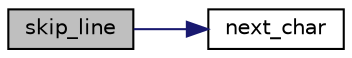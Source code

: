 digraph "skip_line"
{
  edge [fontname="Helvetica",fontsize="10",labelfontname="Helvetica",labelfontsize="10"];
  node [fontname="Helvetica",fontsize="10",shape=record];
  rankdir="LR";
  Node110 [label="skip_line",height=0.2,width=0.4,color="black", fillcolor="grey75", style="filled", fontcolor="black"];
  Node110 -> Node111 [color="midnightblue",fontsize="10",style="solid",fontname="Helvetica"];
  Node111 [label="next_char",height=0.2,width=0.4,color="black", fillcolor="white", style="filled",URL="$lexer_8c.html#a1cec8a2aeca74877222503c23559481c"];
}
